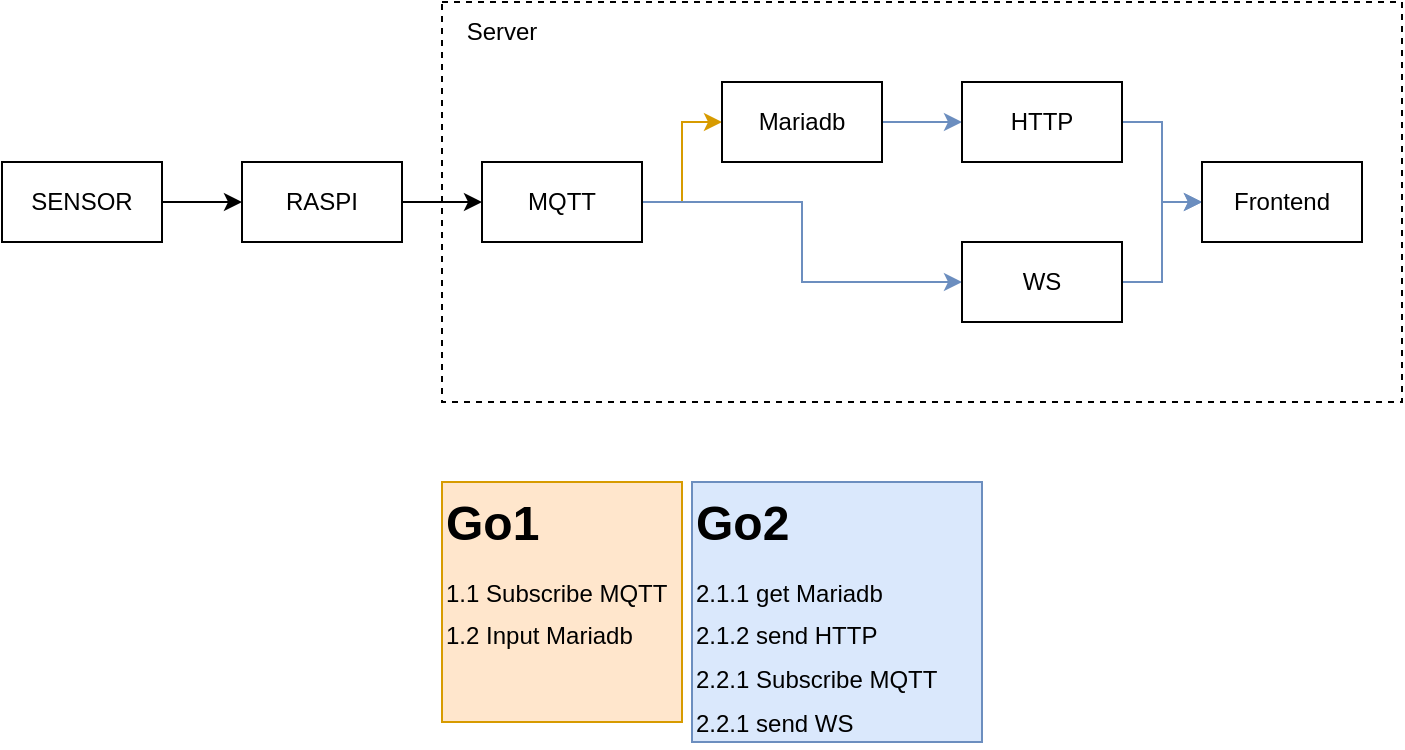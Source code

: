 <mxfile version="24.7.15">
  <diagram name="Page-1" id="-rCoMOn814kDl9n-Cfov">
    <mxGraphModel dx="989" dy="560" grid="1" gridSize="10" guides="1" tooltips="1" connect="1" arrows="1" fold="1" page="1" pageScale="1" pageWidth="850" pageHeight="1100" math="0" shadow="0">
      <root>
        <mxCell id="0" />
        <mxCell id="1" parent="0" />
        <mxCell id="TUVHrYfK1Kn8nEApSC3I-1" value="" style="rounded=0;whiteSpace=wrap;html=1;fillColor=none;dashed=1;align=left;" parent="1" vertex="1">
          <mxGeometry x="300" y="200" width="480" height="200" as="geometry" />
        </mxCell>
        <mxCell id="9XjUcPw-OQTC7Kf0kXDq-8" style="edgeStyle=orthogonalEdgeStyle;rounded=0;orthogonalLoop=1;jettySize=auto;html=1;entryX=0;entryY=0.5;entryDx=0;entryDy=0;" parent="1" source="9XjUcPw-OQTC7Kf0kXDq-1" target="9XjUcPw-OQTC7Kf0kXDq-2" edge="1">
          <mxGeometry relative="1" as="geometry" />
        </mxCell>
        <mxCell id="9XjUcPw-OQTC7Kf0kXDq-1" value="SENSOR" style="rounded=0;whiteSpace=wrap;html=1;" parent="1" vertex="1">
          <mxGeometry x="80" y="280" width="80" height="40" as="geometry" />
        </mxCell>
        <mxCell id="9XjUcPw-OQTC7Kf0kXDq-9" style="edgeStyle=orthogonalEdgeStyle;rounded=0;orthogonalLoop=1;jettySize=auto;html=1;" parent="1" source="9XjUcPw-OQTC7Kf0kXDq-2" target="9XjUcPw-OQTC7Kf0kXDq-3" edge="1">
          <mxGeometry relative="1" as="geometry" />
        </mxCell>
        <mxCell id="9XjUcPw-OQTC7Kf0kXDq-2" value="RASPI" style="rounded=0;whiteSpace=wrap;html=1;" parent="1" vertex="1">
          <mxGeometry x="200" y="280" width="80" height="40" as="geometry" />
        </mxCell>
        <mxCell id="9XjUcPw-OQTC7Kf0kXDq-10" style="edgeStyle=orthogonalEdgeStyle;rounded=0;orthogonalLoop=1;jettySize=auto;html=1;fillColor=#ffe6cc;strokeColor=#d79b00;" parent="1" source="9XjUcPw-OQTC7Kf0kXDq-3" target="9XjUcPw-OQTC7Kf0kXDq-4" edge="1">
          <mxGeometry relative="1" as="geometry" />
        </mxCell>
        <mxCell id="9XjUcPw-OQTC7Kf0kXDq-11" style="edgeStyle=orthogonalEdgeStyle;rounded=0;orthogonalLoop=1;jettySize=auto;html=1;fillColor=#dae8fc;strokeColor=#6c8ebf;" parent="1" source="9XjUcPw-OQTC7Kf0kXDq-3" target="9XjUcPw-OQTC7Kf0kXDq-5" edge="1">
          <mxGeometry relative="1" as="geometry" />
        </mxCell>
        <mxCell id="9XjUcPw-OQTC7Kf0kXDq-3" value="MQTT" style="rounded=0;whiteSpace=wrap;html=1;" parent="1" vertex="1">
          <mxGeometry x="320" y="280" width="80" height="40" as="geometry" />
        </mxCell>
        <mxCell id="9XjUcPw-OQTC7Kf0kXDq-12" style="edgeStyle=orthogonalEdgeStyle;rounded=0;orthogonalLoop=1;jettySize=auto;html=1;entryX=0;entryY=0.5;entryDx=0;entryDy=0;fillColor=#dae8fc;strokeColor=#6c8ebf;" parent="1" source="9XjUcPw-OQTC7Kf0kXDq-4" target="9XjUcPw-OQTC7Kf0kXDq-6" edge="1">
          <mxGeometry relative="1" as="geometry" />
        </mxCell>
        <mxCell id="9XjUcPw-OQTC7Kf0kXDq-4" value="Mariadb" style="rounded=0;whiteSpace=wrap;html=1;" parent="1" vertex="1">
          <mxGeometry x="440" y="240" width="80" height="40" as="geometry" />
        </mxCell>
        <mxCell id="9XjUcPw-OQTC7Kf0kXDq-14" style="edgeStyle=orthogonalEdgeStyle;rounded=0;orthogonalLoop=1;jettySize=auto;html=1;entryX=0;entryY=0.5;entryDx=0;entryDy=0;fillColor=#dae8fc;strokeColor=#6c8ebf;" parent="1" source="9XjUcPw-OQTC7Kf0kXDq-5" target="9XjUcPw-OQTC7Kf0kXDq-7" edge="1">
          <mxGeometry relative="1" as="geometry" />
        </mxCell>
        <mxCell id="9XjUcPw-OQTC7Kf0kXDq-5" value="WS" style="rounded=0;whiteSpace=wrap;html=1;" parent="1" vertex="1">
          <mxGeometry x="560" y="320" width="80" height="40" as="geometry" />
        </mxCell>
        <mxCell id="9XjUcPw-OQTC7Kf0kXDq-13" style="edgeStyle=orthogonalEdgeStyle;rounded=0;orthogonalLoop=1;jettySize=auto;html=1;fillColor=#dae8fc;strokeColor=#6c8ebf;" parent="1" source="9XjUcPw-OQTC7Kf0kXDq-6" target="9XjUcPw-OQTC7Kf0kXDq-7" edge="1">
          <mxGeometry relative="1" as="geometry" />
        </mxCell>
        <mxCell id="9XjUcPw-OQTC7Kf0kXDq-6" value="HTTP" style="rounded=0;whiteSpace=wrap;html=1;" parent="1" vertex="1">
          <mxGeometry x="560" y="240" width="80" height="40" as="geometry" />
        </mxCell>
        <mxCell id="9XjUcPw-OQTC7Kf0kXDq-7" value="Frontend" style="rounded=0;whiteSpace=wrap;html=1;" parent="1" vertex="1">
          <mxGeometry x="680" y="280" width="80" height="40" as="geometry" />
        </mxCell>
        <mxCell id="TUVHrYfK1Kn8nEApSC3I-2" value="Server" style="text;html=1;align=center;verticalAlign=middle;whiteSpace=wrap;rounded=0;" parent="1" vertex="1">
          <mxGeometry x="300" y="200" width="60" height="30" as="geometry" />
        </mxCell>
        <mxCell id="n9oA0j9KRxES6UwLRD8C-2" value="&lt;h1 style=&quot;margin-top: 0px;&quot;&gt;Go1&lt;/h1&gt;&lt;p style=&quot;line-height: 80%;&quot;&gt;1.1 Subscribe MQTT&lt;/p&gt;&lt;p style=&quot;line-height: 80%;&quot;&gt;1.2 Input Mariadb&lt;/p&gt;" style="text;html=1;whiteSpace=wrap;overflow=hidden;rounded=0;fillColor=#ffe6cc;strokeColor=#d79b00;" vertex="1" parent="1">
          <mxGeometry x="300" y="440" width="120" height="120" as="geometry" />
        </mxCell>
        <mxCell id="n9oA0j9KRxES6UwLRD8C-3" value="&lt;h1 style=&quot;margin-top: 0px;&quot;&gt;Go2&lt;/h1&gt;&lt;p style=&quot;line-height: 9.6px;&quot;&gt;&lt;span style=&quot;background-color: initial;&quot;&gt;2.1.1 get Mariadb&lt;/span&gt;&lt;br&gt;&lt;/p&gt;&lt;p style=&quot;line-height: 9.6px;&quot;&gt;2.1.2 send HTTP&lt;/p&gt;&lt;p style=&quot;line-height: 80%;&quot;&gt;2.2.1 Subscribe MQTT&lt;/p&gt;&lt;p style=&quot;line-height: 80%;&quot;&gt;2.2.1 send WS&lt;/p&gt;&lt;p style=&quot;line-height: 80%;&quot;&gt;&lt;br&gt;&lt;/p&gt;" style="text;html=1;whiteSpace=wrap;overflow=hidden;rounded=0;fillColor=#dae8fc;strokeColor=#6c8ebf;" vertex="1" parent="1">
          <mxGeometry x="425" y="440" width="145" height="130" as="geometry" />
        </mxCell>
      </root>
    </mxGraphModel>
  </diagram>
</mxfile>
